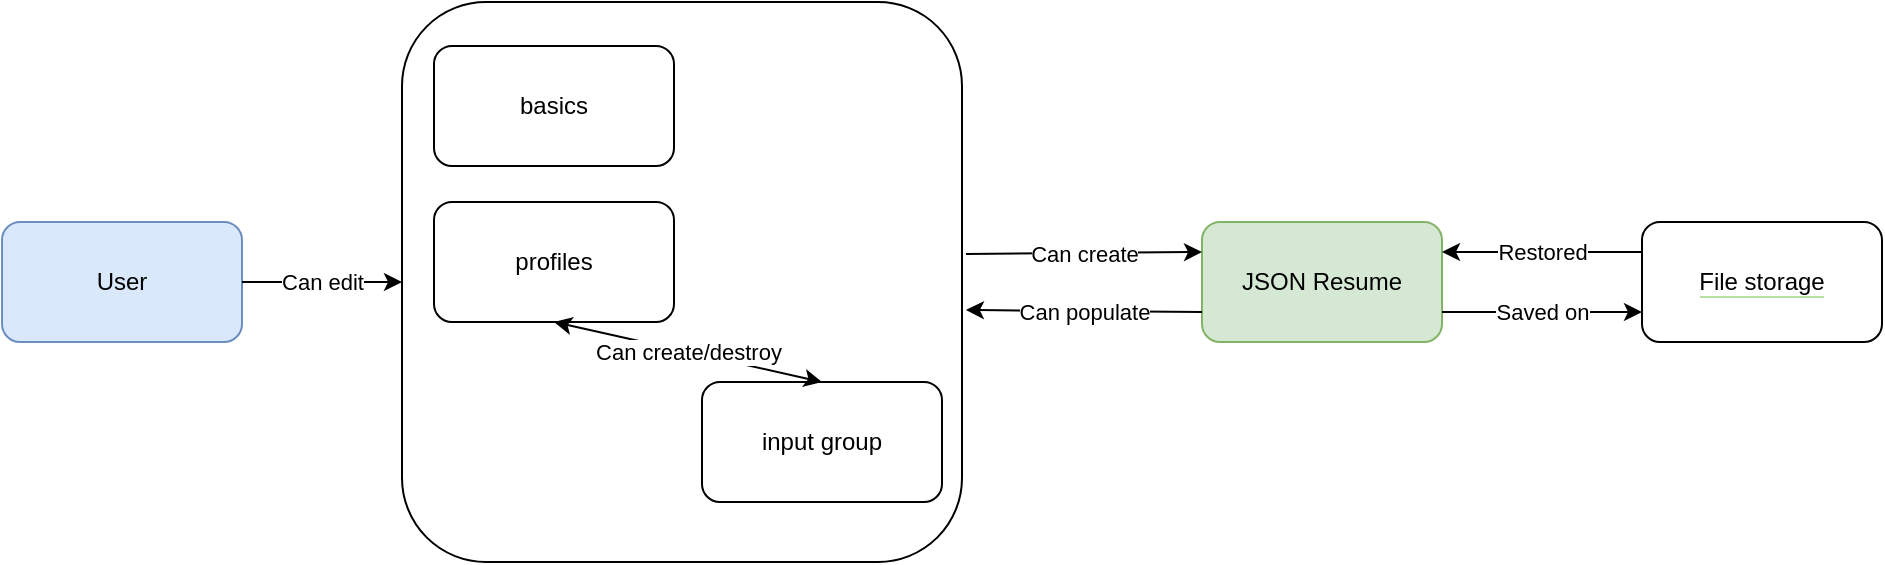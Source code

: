 <mxfile version="20.7.2" type="device"><diagram id="meKHd4QVxug0V7hBVNL-" name="Page-1"><mxGraphModel dx="1311" dy="687" grid="1" gridSize="10" guides="1" tooltips="1" connect="1" arrows="1" fold="1" page="1" pageScale="1" pageWidth="1169" pageHeight="827" math="0" shadow="0"><root><mxCell id="0"/><mxCell id="1" parent="0"/><mxCell id="tPivYoZhHl1OZ_CidBBz-1" value="" style="rounded=1;whiteSpace=wrap;html=1;fillColor=none;" vertex="1" parent="1"><mxGeometry x="220" y="20" width="280" height="280" as="geometry"/></mxCell><mxCell id="XCAfn2VH-eyBTJotMHMZ-1" value="JSON Resume" style="rounded=1;whiteSpace=wrap;html=1;fillColor=#d5e8d4;strokeColor=#82b366;" parent="1" vertex="1"><mxGeometry x="620" y="130" width="120" height="60" as="geometry"/></mxCell><mxCell id="XCAfn2VH-eyBTJotMHMZ-2" value="&lt;span style=&quot;background-color: rgb(255, 255, 255);&quot;&gt;File storage&lt;/span&gt;" style="rounded=1;whiteSpace=wrap;html=1;labelBackgroundColor=#B9E0A5;" parent="1" vertex="1"><mxGeometry x="840" y="130" width="120" height="60" as="geometry"/></mxCell><mxCell id="XCAfn2VH-eyBTJotMHMZ-3" value="" style="endArrow=classic;html=1;rounded=0;exitX=1;exitY=0.75;exitDx=0;exitDy=0;entryX=0;entryY=0.75;entryDx=0;entryDy=0;" parent="1" source="XCAfn2VH-eyBTJotMHMZ-1" target="XCAfn2VH-eyBTJotMHMZ-2" edge="1"><mxGeometry relative="1" as="geometry"><mxPoint x="398" y="220" as="sourcePoint"/><mxPoint x="498" y="220" as="targetPoint"/></mxGeometry></mxCell><mxCell id="XCAfn2VH-eyBTJotMHMZ-4" value="Saved on" style="edgeLabel;resizable=0;html=1;align=center;verticalAlign=middle;labelBackgroundColor=#FFFFFF;" parent="XCAfn2VH-eyBTJotMHMZ-3" connectable="0" vertex="1"><mxGeometry relative="1" as="geometry"/></mxCell><mxCell id="XCAfn2VH-eyBTJotMHMZ-8" value="" style="endArrow=none;html=1;rounded=0;strokeWidth=1;endFill=0;startArrow=classic;startFill=1;entryX=0;entryY=0.25;entryDx=0;entryDy=0;exitX=1;exitY=0.25;exitDx=0;exitDy=0;" parent="1" source="XCAfn2VH-eyBTJotMHMZ-1" target="XCAfn2VH-eyBTJotMHMZ-2" edge="1"><mxGeometry relative="1" as="geometry"><mxPoint x="420" y="250" as="sourcePoint"/><mxPoint x="520" y="250" as="targetPoint"/></mxGeometry></mxCell><mxCell id="XCAfn2VH-eyBTJotMHMZ-9" value="Restored" style="edgeLabel;resizable=0;html=1;align=center;verticalAlign=middle;labelBackgroundColor=#FFFFFF;" parent="XCAfn2VH-eyBTJotMHMZ-8" connectable="0" vertex="1"><mxGeometry relative="1" as="geometry"/></mxCell><mxCell id="E3DH3lnMm_YXx-3B6qoK-1" value="basics" style="rounded=1;whiteSpace=wrap;html=1;" parent="1" vertex="1"><mxGeometry x="236" y="42" width="120" height="60" as="geometry"/></mxCell><mxCell id="E3DH3lnMm_YXx-3B6qoK-2" value="User" style="rounded=1;whiteSpace=wrap;html=1;fillColor=#dae8fc;strokeColor=#6c8ebf;" parent="1" vertex="1"><mxGeometry x="20" y="130" width="120" height="60" as="geometry"/></mxCell><mxCell id="E3DH3lnMm_YXx-3B6qoK-3" value="" style="endArrow=classic;html=1;rounded=0;entryX=0;entryY=0.5;entryDx=0;entryDy=0;exitX=1;exitY=0.5;exitDx=0;exitDy=0;" parent="1" source="E3DH3lnMm_YXx-3B6qoK-2" target="tPivYoZhHl1OZ_CidBBz-1" edge="1"><mxGeometry relative="1" as="geometry"><mxPoint x="356" y="212" as="sourcePoint"/><mxPoint x="456" y="212" as="targetPoint"/></mxGeometry></mxCell><mxCell id="E3DH3lnMm_YXx-3B6qoK-4" value="Can edit" style="edgeLabel;resizable=0;html=1;align=center;verticalAlign=middle;" parent="E3DH3lnMm_YXx-3B6qoK-3" connectable="0" vertex="1"><mxGeometry relative="1" as="geometry"/></mxCell><mxCell id="E3DH3lnMm_YXx-3B6qoK-5" value="" style="endArrow=classic;html=1;rounded=0;exitX=1.007;exitY=0.45;exitDx=0;exitDy=0;entryX=0;entryY=0.25;entryDx=0;entryDy=0;exitPerimeter=0;" parent="1" source="tPivYoZhHl1OZ_CidBBz-1" target="XCAfn2VH-eyBTJotMHMZ-1" edge="1"><mxGeometry relative="1" as="geometry"><mxPoint x="356" y="212" as="sourcePoint"/><mxPoint x="456" y="212" as="targetPoint"/></mxGeometry></mxCell><mxCell id="E3DH3lnMm_YXx-3B6qoK-6" value="Can create" style="edgeLabel;resizable=0;html=1;align=center;verticalAlign=middle;" parent="E3DH3lnMm_YXx-3B6qoK-5" connectable="0" vertex="1"><mxGeometry relative="1" as="geometry"/></mxCell><mxCell id="E3DH3lnMm_YXx-3B6qoK-7" value="c" style="endArrow=classic;html=1;rounded=0;entryX=1.007;entryY=0.55;entryDx=0;entryDy=0;exitX=0;exitY=0.75;exitDx=0;exitDy=0;entryPerimeter=0;" parent="1" source="XCAfn2VH-eyBTJotMHMZ-1" target="tPivYoZhHl1OZ_CidBBz-1" edge="1"><mxGeometry relative="1" as="geometry"><mxPoint x="356" y="212" as="sourcePoint"/><mxPoint x="456" y="212" as="targetPoint"/></mxGeometry></mxCell><mxCell id="E3DH3lnMm_YXx-3B6qoK-8" value="Can populate" style="edgeLabel;resizable=0;html=1;align=center;verticalAlign=middle;" parent="E3DH3lnMm_YXx-3B6qoK-7" connectable="0" vertex="1"><mxGeometry relative="1" as="geometry"/></mxCell><mxCell id="VR-IfHTSUzCC9dre8weU-1" value="profiles" style="rounded=1;whiteSpace=wrap;html=1;" parent="1" vertex="1"><mxGeometry x="236" y="120" width="120" height="60" as="geometry"/></mxCell><mxCell id="VR-IfHTSUzCC9dre8weU-2" value="input group" style="rounded=1;whiteSpace=wrap;html=1;" parent="1" vertex="1"><mxGeometry x="370" y="210" width="120" height="60" as="geometry"/></mxCell><mxCell id="VR-IfHTSUzCC9dre8weU-3" value="" style="endArrow=classic;html=1;rounded=0;exitX=0.5;exitY=1;exitDx=0;exitDy=0;entryX=0.5;entryY=0;entryDx=0;entryDy=0;startArrow=classic;startFill=1;" parent="1" source="VR-IfHTSUzCC9dre8weU-1" target="VR-IfHTSUzCC9dre8weU-2" edge="1"><mxGeometry relative="1" as="geometry"><mxPoint x="289.5" y="200" as="sourcePoint"/><mxPoint x="289.5" y="280" as="targetPoint"/></mxGeometry></mxCell><mxCell id="VR-IfHTSUzCC9dre8weU-4" value="Can create/destroy" style="edgeLabel;resizable=0;html=1;align=center;verticalAlign=middle;" parent="VR-IfHTSUzCC9dre8weU-3" connectable="0" vertex="1"><mxGeometry relative="1" as="geometry"/></mxCell></root></mxGraphModel></diagram></mxfile>